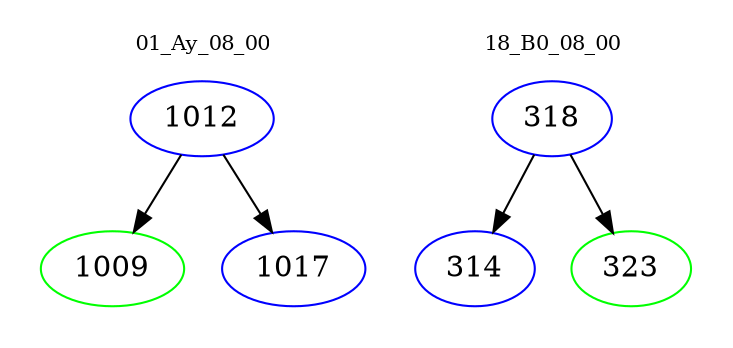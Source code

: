 digraph{
subgraph cluster_0 {
color = white
label = "01_Ay_08_00";
fontsize=10;
T0_1012 [label="1012", color="blue"]
T0_1012 -> T0_1009 [color="black"]
T0_1009 [label="1009", color="green"]
T0_1012 -> T0_1017 [color="black"]
T0_1017 [label="1017", color="blue"]
}
subgraph cluster_1 {
color = white
label = "18_B0_08_00";
fontsize=10;
T1_318 [label="318", color="blue"]
T1_318 -> T1_314 [color="black"]
T1_314 [label="314", color="blue"]
T1_318 -> T1_323 [color="black"]
T1_323 [label="323", color="green"]
}
}
